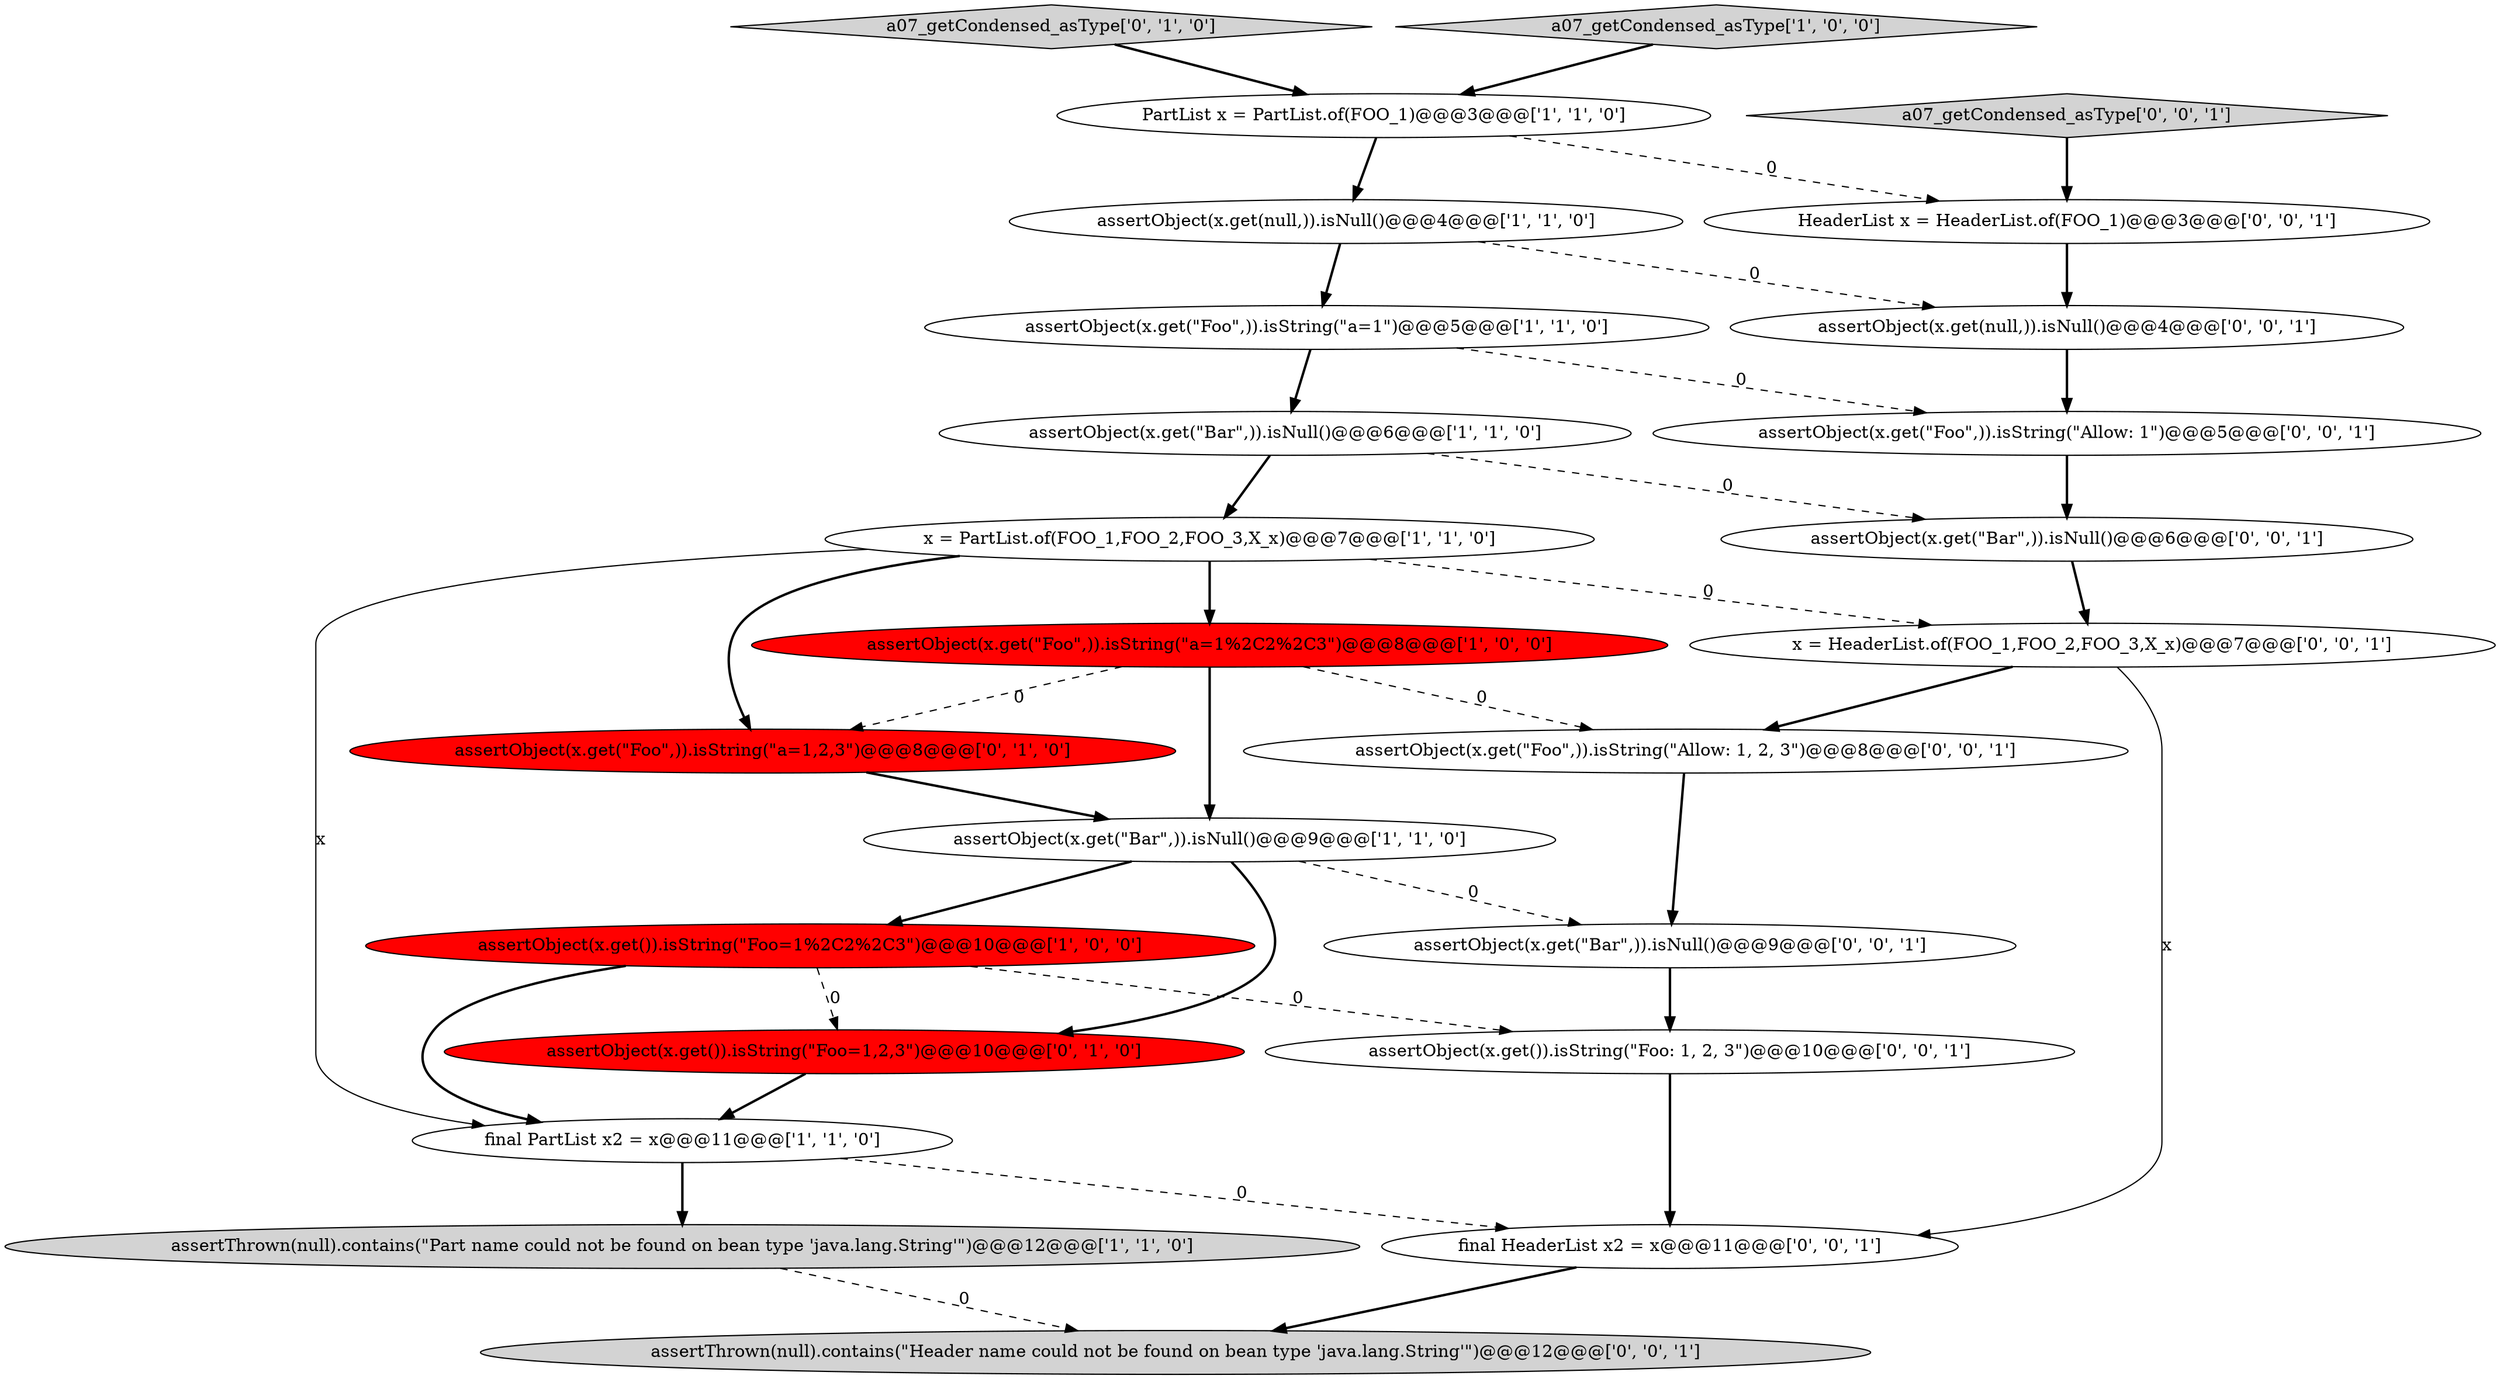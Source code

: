 digraph {
2 [style = filled, label = "assertObject(x.get(\"Foo\",)).isString(\"a=1\")@@@5@@@['1', '1', '0']", fillcolor = white, shape = ellipse image = "AAA0AAABBB1BBB"];
13 [style = filled, label = "assertObject(x.get(\"Foo\",)).isString(\"a=1,2,3\")@@@8@@@['0', '1', '0']", fillcolor = red, shape = ellipse image = "AAA1AAABBB2BBB"];
15 [style = filled, label = "x = HeaderList.of(FOO_1,FOO_2,FOO_3,X_x)@@@7@@@['0', '0', '1']", fillcolor = white, shape = ellipse image = "AAA0AAABBB3BBB"];
22 [style = filled, label = "assertObject(x.get(\"Foo\",)).isString(\"Allow: 1, 2, 3\")@@@8@@@['0', '0', '1']", fillcolor = white, shape = ellipse image = "AAA0AAABBB3BBB"];
16 [style = filled, label = "final HeaderList x2 = x@@@11@@@['0', '0', '1']", fillcolor = white, shape = ellipse image = "AAA0AAABBB3BBB"];
9 [style = filled, label = "assertObject(x.get(\"Bar\",)).isNull()@@@6@@@['1', '1', '0']", fillcolor = white, shape = ellipse image = "AAA0AAABBB1BBB"];
8 [style = filled, label = "assertThrown(null).contains(\"Part name could not be found on bean type 'java.lang.String'\")@@@12@@@['1', '1', '0']", fillcolor = lightgray, shape = ellipse image = "AAA0AAABBB1BBB"];
1 [style = filled, label = "final PartList x2 = x@@@11@@@['1', '1', '0']", fillcolor = white, shape = ellipse image = "AAA0AAABBB1BBB"];
11 [style = filled, label = "a07_getCondensed_asType['0', '1', '0']", fillcolor = lightgray, shape = diamond image = "AAA0AAABBB2BBB"];
14 [style = filled, label = "assertObject(x.get(null,)).isNull()@@@4@@@['0', '0', '1']", fillcolor = white, shape = ellipse image = "AAA0AAABBB3BBB"];
24 [style = filled, label = "assertObject(x.get(\"Bar\",)).isNull()@@@9@@@['0', '0', '1']", fillcolor = white, shape = ellipse image = "AAA0AAABBB3BBB"];
20 [style = filled, label = "a07_getCondensed_asType['0', '0', '1']", fillcolor = lightgray, shape = diamond image = "AAA0AAABBB3BBB"];
17 [style = filled, label = "HeaderList x = HeaderList.of(FOO_1)@@@3@@@['0', '0', '1']", fillcolor = white, shape = ellipse image = "AAA0AAABBB3BBB"];
3 [style = filled, label = "x = PartList.of(FOO_1,FOO_2,FOO_3,X_x)@@@7@@@['1', '1', '0']", fillcolor = white, shape = ellipse image = "AAA0AAABBB1BBB"];
5 [style = filled, label = "assertObject(x.get(\"Bar\",)).isNull()@@@9@@@['1', '1', '0']", fillcolor = white, shape = ellipse image = "AAA0AAABBB1BBB"];
18 [style = filled, label = "assertObject(x.get(\"Bar\",)).isNull()@@@6@@@['0', '0', '1']", fillcolor = white, shape = ellipse image = "AAA0AAABBB3BBB"];
23 [style = filled, label = "assertThrown(null).contains(\"Header name could not be found on bean type 'java.lang.String'\")@@@12@@@['0', '0', '1']", fillcolor = lightgray, shape = ellipse image = "AAA0AAABBB3BBB"];
6 [style = filled, label = "assertObject(x.get(null,)).isNull()@@@4@@@['1', '1', '0']", fillcolor = white, shape = ellipse image = "AAA0AAABBB1BBB"];
0 [style = filled, label = "assertObject(x.get(\"Foo\",)).isString(\"a=1%2C2%2C3\")@@@8@@@['1', '0', '0']", fillcolor = red, shape = ellipse image = "AAA1AAABBB1BBB"];
10 [style = filled, label = "a07_getCondensed_asType['1', '0', '0']", fillcolor = lightgray, shape = diamond image = "AAA0AAABBB1BBB"];
4 [style = filled, label = "PartList x = PartList.of(FOO_1)@@@3@@@['1', '1', '0']", fillcolor = white, shape = ellipse image = "AAA0AAABBB1BBB"];
12 [style = filled, label = "assertObject(x.get()).isString(\"Foo=1,2,3\")@@@10@@@['0', '1', '0']", fillcolor = red, shape = ellipse image = "AAA1AAABBB2BBB"];
21 [style = filled, label = "assertObject(x.get(\"Foo\",)).isString(\"Allow: 1\")@@@5@@@['0', '0', '1']", fillcolor = white, shape = ellipse image = "AAA0AAABBB3BBB"];
19 [style = filled, label = "assertObject(x.get()).isString(\"Foo: 1, 2, 3\")@@@10@@@['0', '0', '1']", fillcolor = white, shape = ellipse image = "AAA0AAABBB3BBB"];
7 [style = filled, label = "assertObject(x.get()).isString(\"Foo=1%2C2%2C3\")@@@10@@@['1', '0', '0']", fillcolor = red, shape = ellipse image = "AAA1AAABBB1BBB"];
20->17 [style = bold, label=""];
7->1 [style = bold, label=""];
1->8 [style = bold, label=""];
24->19 [style = bold, label=""];
4->17 [style = dashed, label="0"];
4->6 [style = bold, label=""];
9->18 [style = dashed, label="0"];
11->4 [style = bold, label=""];
8->23 [style = dashed, label="0"];
18->15 [style = bold, label=""];
5->24 [style = dashed, label="0"];
2->9 [style = bold, label=""];
16->23 [style = bold, label=""];
6->14 [style = dashed, label="0"];
12->1 [style = bold, label=""];
0->22 [style = dashed, label="0"];
21->18 [style = bold, label=""];
3->0 [style = bold, label=""];
15->22 [style = bold, label=""];
19->16 [style = bold, label=""];
6->2 [style = bold, label=""];
15->16 [style = solid, label="x"];
5->12 [style = bold, label=""];
2->21 [style = dashed, label="0"];
17->14 [style = bold, label=""];
7->19 [style = dashed, label="0"];
1->16 [style = dashed, label="0"];
0->13 [style = dashed, label="0"];
13->5 [style = bold, label=""];
3->13 [style = bold, label=""];
10->4 [style = bold, label=""];
9->3 [style = bold, label=""];
5->7 [style = bold, label=""];
7->12 [style = dashed, label="0"];
3->15 [style = dashed, label="0"];
22->24 [style = bold, label=""];
3->1 [style = solid, label="x"];
14->21 [style = bold, label=""];
0->5 [style = bold, label=""];
}
